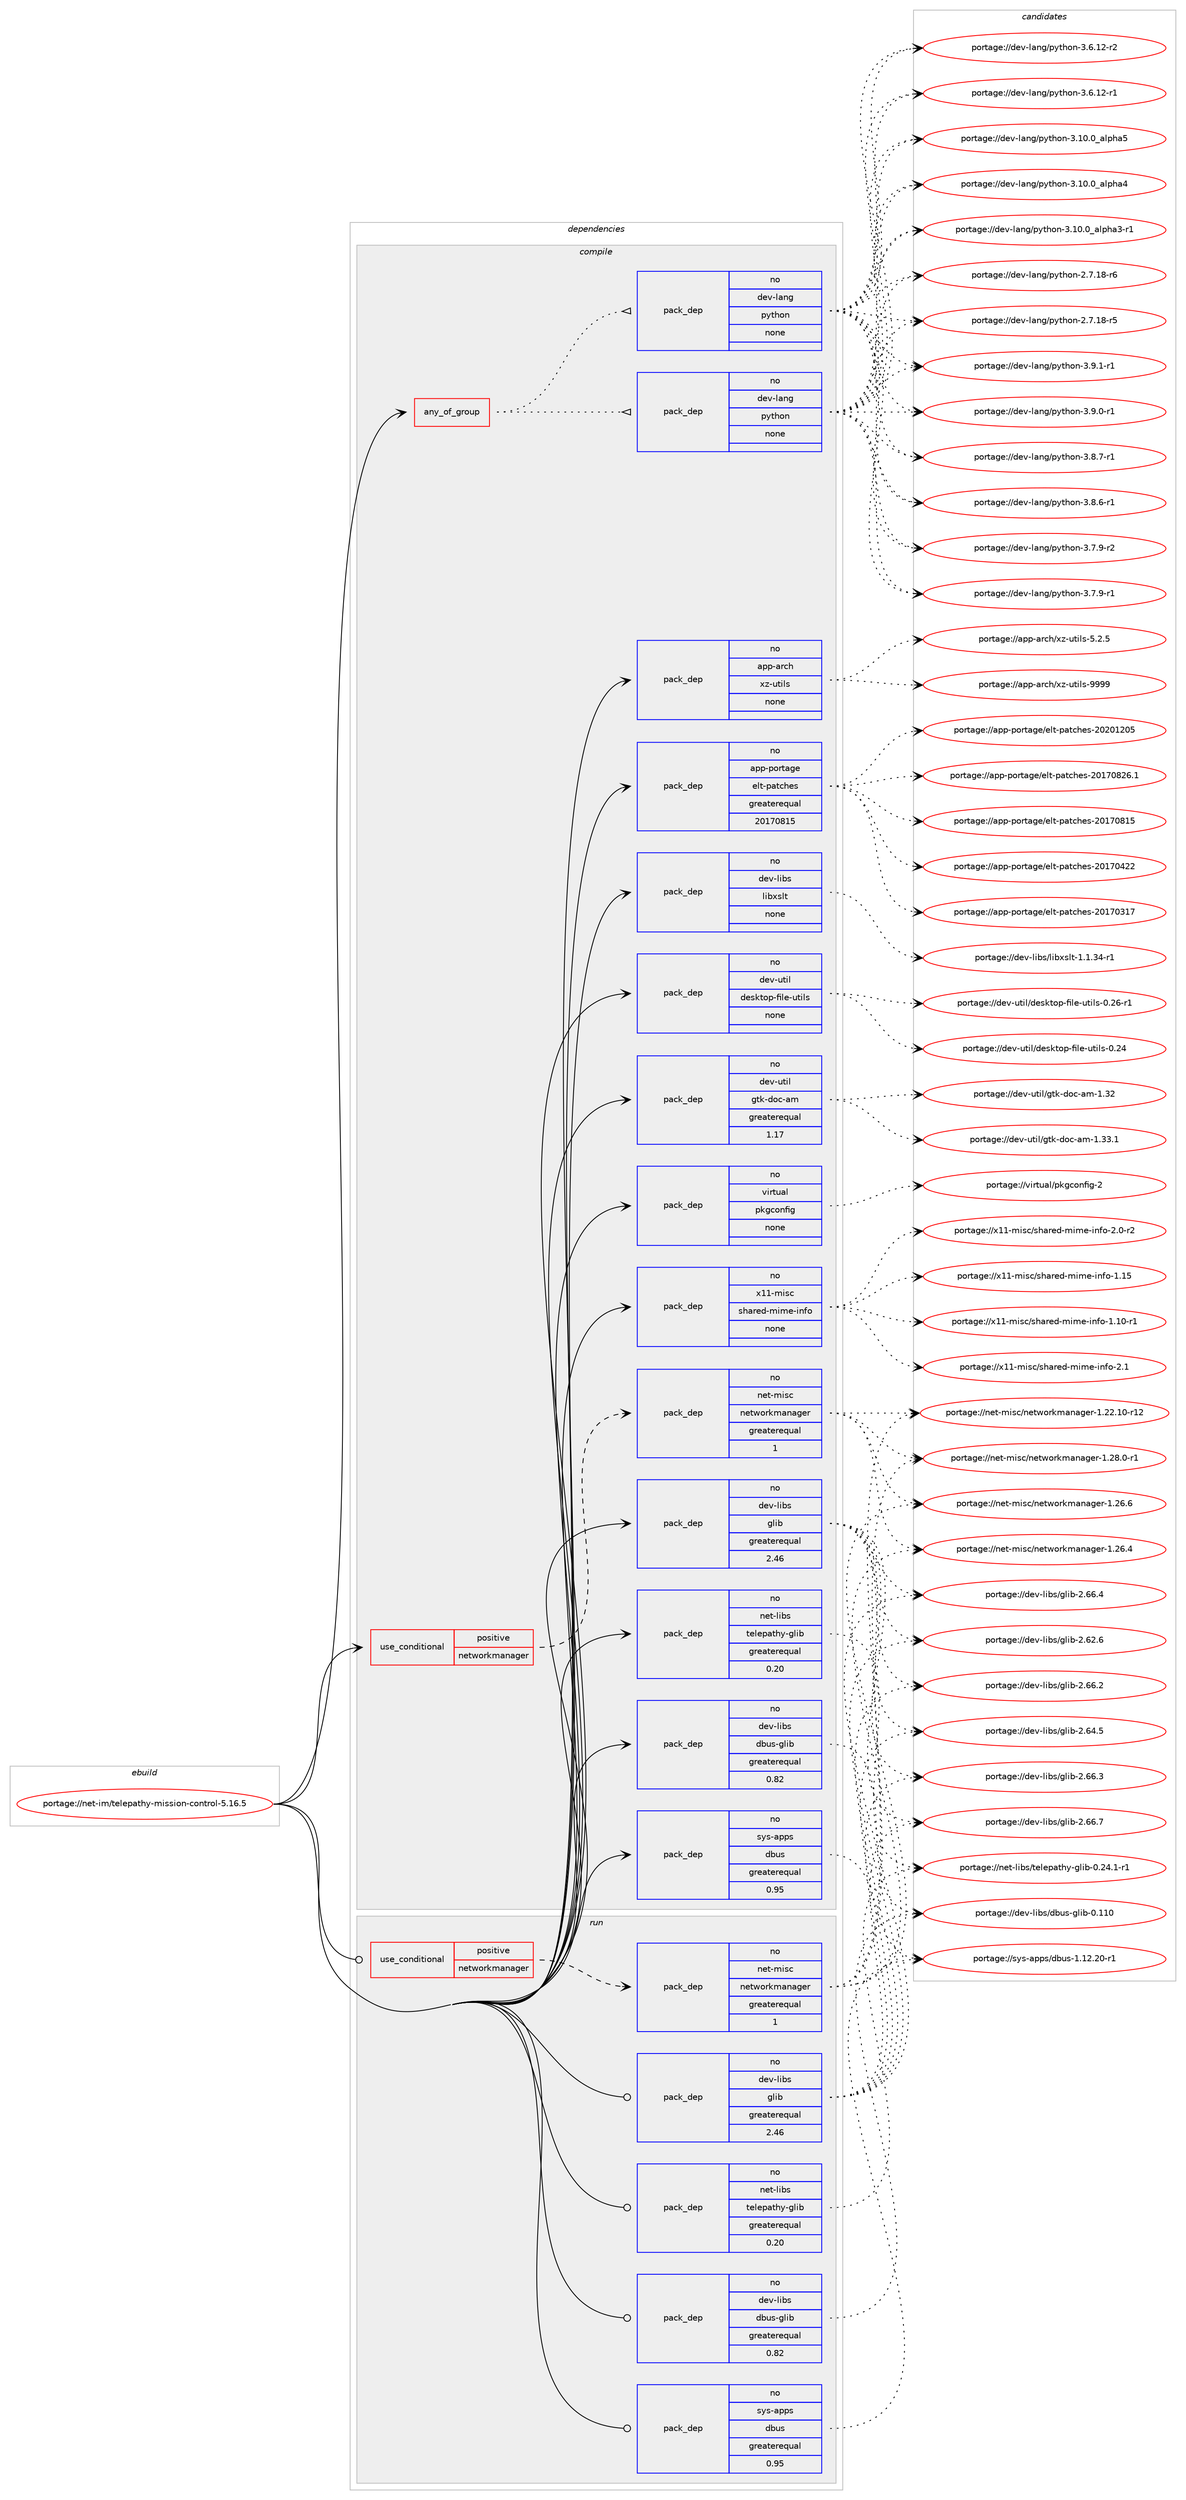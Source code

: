 digraph prolog {

# *************
# Graph options
# *************

newrank=true;
concentrate=true;
compound=true;
graph [rankdir=LR,fontname=Helvetica,fontsize=10,ranksep=1.5];#, ranksep=2.5, nodesep=0.2];
edge  [arrowhead=vee];
node  [fontname=Helvetica,fontsize=10];

# **********
# The ebuild
# **********

subgraph cluster_leftcol {
color=gray;
rank=same;
label=<<i>ebuild</i>>;
id [label="portage://net-im/telepathy-mission-control-5.16.5", color=red, width=4, href="../net-im/telepathy-mission-control-5.16.5.svg"];
}

# ****************
# The dependencies
# ****************

subgraph cluster_midcol {
color=gray;
label=<<i>dependencies</i>>;
subgraph cluster_compile {
fillcolor="#eeeeee";
style=filled;
label=<<i>compile</i>>;
subgraph any134 {
dependency16290 [label=<<TABLE BORDER="0" CELLBORDER="1" CELLSPACING="0" CELLPADDING="4"><TR><TD CELLPADDING="10">any_of_group</TD></TR></TABLE>>, shape=none, color=red];subgraph pack11282 {
dependency16291 [label=<<TABLE BORDER="0" CELLBORDER="1" CELLSPACING="0" CELLPADDING="4" WIDTH="220"><TR><TD ROWSPAN="6" CELLPADDING="30">pack_dep</TD></TR><TR><TD WIDTH="110">no</TD></TR><TR><TD>dev-lang</TD></TR><TR><TD>python</TD></TR><TR><TD>none</TD></TR><TR><TD></TD></TR></TABLE>>, shape=none, color=blue];
}
dependency16290:e -> dependency16291:w [weight=20,style="dotted",arrowhead="oinv"];
subgraph pack11283 {
dependency16292 [label=<<TABLE BORDER="0" CELLBORDER="1" CELLSPACING="0" CELLPADDING="4" WIDTH="220"><TR><TD ROWSPAN="6" CELLPADDING="30">pack_dep</TD></TR><TR><TD WIDTH="110">no</TD></TR><TR><TD>dev-lang</TD></TR><TR><TD>python</TD></TR><TR><TD>none</TD></TR><TR><TD></TD></TR></TABLE>>, shape=none, color=blue];
}
dependency16290:e -> dependency16292:w [weight=20,style="dotted",arrowhead="oinv"];
}
id:e -> dependency16290:w [weight=20,style="solid",arrowhead="vee"];
subgraph cond4849 {
dependency16293 [label=<<TABLE BORDER="0" CELLBORDER="1" CELLSPACING="0" CELLPADDING="4"><TR><TD ROWSPAN="3" CELLPADDING="10">use_conditional</TD></TR><TR><TD>positive</TD></TR><TR><TD>networkmanager</TD></TR></TABLE>>, shape=none, color=red];
subgraph pack11284 {
dependency16294 [label=<<TABLE BORDER="0" CELLBORDER="1" CELLSPACING="0" CELLPADDING="4" WIDTH="220"><TR><TD ROWSPAN="6" CELLPADDING="30">pack_dep</TD></TR><TR><TD WIDTH="110">no</TD></TR><TR><TD>net-misc</TD></TR><TR><TD>networkmanager</TD></TR><TR><TD>greaterequal</TD></TR><TR><TD>1</TD></TR></TABLE>>, shape=none, color=blue];
}
dependency16293:e -> dependency16294:w [weight=20,style="dashed",arrowhead="vee"];
}
id:e -> dependency16293:w [weight=20,style="solid",arrowhead="vee"];
subgraph pack11285 {
dependency16295 [label=<<TABLE BORDER="0" CELLBORDER="1" CELLSPACING="0" CELLPADDING="4" WIDTH="220"><TR><TD ROWSPAN="6" CELLPADDING="30">pack_dep</TD></TR><TR><TD WIDTH="110">no</TD></TR><TR><TD>app-arch</TD></TR><TR><TD>xz-utils</TD></TR><TR><TD>none</TD></TR><TR><TD></TD></TR></TABLE>>, shape=none, color=blue];
}
id:e -> dependency16295:w [weight=20,style="solid",arrowhead="vee"];
subgraph pack11286 {
dependency16296 [label=<<TABLE BORDER="0" CELLBORDER="1" CELLSPACING="0" CELLPADDING="4" WIDTH="220"><TR><TD ROWSPAN="6" CELLPADDING="30">pack_dep</TD></TR><TR><TD WIDTH="110">no</TD></TR><TR><TD>app-portage</TD></TR><TR><TD>elt-patches</TD></TR><TR><TD>greaterequal</TD></TR><TR><TD>20170815</TD></TR></TABLE>>, shape=none, color=blue];
}
id:e -> dependency16296:w [weight=20,style="solid",arrowhead="vee"];
subgraph pack11287 {
dependency16297 [label=<<TABLE BORDER="0" CELLBORDER="1" CELLSPACING="0" CELLPADDING="4" WIDTH="220"><TR><TD ROWSPAN="6" CELLPADDING="30">pack_dep</TD></TR><TR><TD WIDTH="110">no</TD></TR><TR><TD>dev-libs</TD></TR><TR><TD>dbus-glib</TD></TR><TR><TD>greaterequal</TD></TR><TR><TD>0.82</TD></TR></TABLE>>, shape=none, color=blue];
}
id:e -> dependency16297:w [weight=20,style="solid",arrowhead="vee"];
subgraph pack11288 {
dependency16298 [label=<<TABLE BORDER="0" CELLBORDER="1" CELLSPACING="0" CELLPADDING="4" WIDTH="220"><TR><TD ROWSPAN="6" CELLPADDING="30">pack_dep</TD></TR><TR><TD WIDTH="110">no</TD></TR><TR><TD>dev-libs</TD></TR><TR><TD>glib</TD></TR><TR><TD>greaterequal</TD></TR><TR><TD>2.46</TD></TR></TABLE>>, shape=none, color=blue];
}
id:e -> dependency16298:w [weight=20,style="solid",arrowhead="vee"];
subgraph pack11289 {
dependency16299 [label=<<TABLE BORDER="0" CELLBORDER="1" CELLSPACING="0" CELLPADDING="4" WIDTH="220"><TR><TD ROWSPAN="6" CELLPADDING="30">pack_dep</TD></TR><TR><TD WIDTH="110">no</TD></TR><TR><TD>dev-libs</TD></TR><TR><TD>libxslt</TD></TR><TR><TD>none</TD></TR><TR><TD></TD></TR></TABLE>>, shape=none, color=blue];
}
id:e -> dependency16299:w [weight=20,style="solid",arrowhead="vee"];
subgraph pack11290 {
dependency16300 [label=<<TABLE BORDER="0" CELLBORDER="1" CELLSPACING="0" CELLPADDING="4" WIDTH="220"><TR><TD ROWSPAN="6" CELLPADDING="30">pack_dep</TD></TR><TR><TD WIDTH="110">no</TD></TR><TR><TD>dev-util</TD></TR><TR><TD>desktop-file-utils</TD></TR><TR><TD>none</TD></TR><TR><TD></TD></TR></TABLE>>, shape=none, color=blue];
}
id:e -> dependency16300:w [weight=20,style="solid",arrowhead="vee"];
subgraph pack11291 {
dependency16301 [label=<<TABLE BORDER="0" CELLBORDER="1" CELLSPACING="0" CELLPADDING="4" WIDTH="220"><TR><TD ROWSPAN="6" CELLPADDING="30">pack_dep</TD></TR><TR><TD WIDTH="110">no</TD></TR><TR><TD>dev-util</TD></TR><TR><TD>gtk-doc-am</TD></TR><TR><TD>greaterequal</TD></TR><TR><TD>1.17</TD></TR></TABLE>>, shape=none, color=blue];
}
id:e -> dependency16301:w [weight=20,style="solid",arrowhead="vee"];
subgraph pack11292 {
dependency16302 [label=<<TABLE BORDER="0" CELLBORDER="1" CELLSPACING="0" CELLPADDING="4" WIDTH="220"><TR><TD ROWSPAN="6" CELLPADDING="30">pack_dep</TD></TR><TR><TD WIDTH="110">no</TD></TR><TR><TD>net-libs</TD></TR><TR><TD>telepathy-glib</TD></TR><TR><TD>greaterequal</TD></TR><TR><TD>0.20</TD></TR></TABLE>>, shape=none, color=blue];
}
id:e -> dependency16302:w [weight=20,style="solid",arrowhead="vee"];
subgraph pack11293 {
dependency16303 [label=<<TABLE BORDER="0" CELLBORDER="1" CELLSPACING="0" CELLPADDING="4" WIDTH="220"><TR><TD ROWSPAN="6" CELLPADDING="30">pack_dep</TD></TR><TR><TD WIDTH="110">no</TD></TR><TR><TD>sys-apps</TD></TR><TR><TD>dbus</TD></TR><TR><TD>greaterequal</TD></TR><TR><TD>0.95</TD></TR></TABLE>>, shape=none, color=blue];
}
id:e -> dependency16303:w [weight=20,style="solid",arrowhead="vee"];
subgraph pack11294 {
dependency16304 [label=<<TABLE BORDER="0" CELLBORDER="1" CELLSPACING="0" CELLPADDING="4" WIDTH="220"><TR><TD ROWSPAN="6" CELLPADDING="30">pack_dep</TD></TR><TR><TD WIDTH="110">no</TD></TR><TR><TD>virtual</TD></TR><TR><TD>pkgconfig</TD></TR><TR><TD>none</TD></TR><TR><TD></TD></TR></TABLE>>, shape=none, color=blue];
}
id:e -> dependency16304:w [weight=20,style="solid",arrowhead="vee"];
subgraph pack11295 {
dependency16305 [label=<<TABLE BORDER="0" CELLBORDER="1" CELLSPACING="0" CELLPADDING="4" WIDTH="220"><TR><TD ROWSPAN="6" CELLPADDING="30">pack_dep</TD></TR><TR><TD WIDTH="110">no</TD></TR><TR><TD>x11-misc</TD></TR><TR><TD>shared-mime-info</TD></TR><TR><TD>none</TD></TR><TR><TD></TD></TR></TABLE>>, shape=none, color=blue];
}
id:e -> dependency16305:w [weight=20,style="solid",arrowhead="vee"];
}
subgraph cluster_compileandrun {
fillcolor="#eeeeee";
style=filled;
label=<<i>compile and run</i>>;
}
subgraph cluster_run {
fillcolor="#eeeeee";
style=filled;
label=<<i>run</i>>;
subgraph cond4850 {
dependency16306 [label=<<TABLE BORDER="0" CELLBORDER="1" CELLSPACING="0" CELLPADDING="4"><TR><TD ROWSPAN="3" CELLPADDING="10">use_conditional</TD></TR><TR><TD>positive</TD></TR><TR><TD>networkmanager</TD></TR></TABLE>>, shape=none, color=red];
subgraph pack11296 {
dependency16307 [label=<<TABLE BORDER="0" CELLBORDER="1" CELLSPACING="0" CELLPADDING="4" WIDTH="220"><TR><TD ROWSPAN="6" CELLPADDING="30">pack_dep</TD></TR><TR><TD WIDTH="110">no</TD></TR><TR><TD>net-misc</TD></TR><TR><TD>networkmanager</TD></TR><TR><TD>greaterequal</TD></TR><TR><TD>1</TD></TR></TABLE>>, shape=none, color=blue];
}
dependency16306:e -> dependency16307:w [weight=20,style="dashed",arrowhead="vee"];
}
id:e -> dependency16306:w [weight=20,style="solid",arrowhead="odot"];
subgraph pack11297 {
dependency16308 [label=<<TABLE BORDER="0" CELLBORDER="1" CELLSPACING="0" CELLPADDING="4" WIDTH="220"><TR><TD ROWSPAN="6" CELLPADDING="30">pack_dep</TD></TR><TR><TD WIDTH="110">no</TD></TR><TR><TD>dev-libs</TD></TR><TR><TD>dbus-glib</TD></TR><TR><TD>greaterequal</TD></TR><TR><TD>0.82</TD></TR></TABLE>>, shape=none, color=blue];
}
id:e -> dependency16308:w [weight=20,style="solid",arrowhead="odot"];
subgraph pack11298 {
dependency16309 [label=<<TABLE BORDER="0" CELLBORDER="1" CELLSPACING="0" CELLPADDING="4" WIDTH="220"><TR><TD ROWSPAN="6" CELLPADDING="30">pack_dep</TD></TR><TR><TD WIDTH="110">no</TD></TR><TR><TD>dev-libs</TD></TR><TR><TD>glib</TD></TR><TR><TD>greaterequal</TD></TR><TR><TD>2.46</TD></TR></TABLE>>, shape=none, color=blue];
}
id:e -> dependency16309:w [weight=20,style="solid",arrowhead="odot"];
subgraph pack11299 {
dependency16310 [label=<<TABLE BORDER="0" CELLBORDER="1" CELLSPACING="0" CELLPADDING="4" WIDTH="220"><TR><TD ROWSPAN="6" CELLPADDING="30">pack_dep</TD></TR><TR><TD WIDTH="110">no</TD></TR><TR><TD>net-libs</TD></TR><TR><TD>telepathy-glib</TD></TR><TR><TD>greaterequal</TD></TR><TR><TD>0.20</TD></TR></TABLE>>, shape=none, color=blue];
}
id:e -> dependency16310:w [weight=20,style="solid",arrowhead="odot"];
subgraph pack11300 {
dependency16311 [label=<<TABLE BORDER="0" CELLBORDER="1" CELLSPACING="0" CELLPADDING="4" WIDTH="220"><TR><TD ROWSPAN="6" CELLPADDING="30">pack_dep</TD></TR><TR><TD WIDTH="110">no</TD></TR><TR><TD>sys-apps</TD></TR><TR><TD>dbus</TD></TR><TR><TD>greaterequal</TD></TR><TR><TD>0.95</TD></TR></TABLE>>, shape=none, color=blue];
}
id:e -> dependency16311:w [weight=20,style="solid",arrowhead="odot"];
}
}

# **************
# The candidates
# **************

subgraph cluster_choices {
rank=same;
color=gray;
label=<<i>candidates</i>>;

subgraph choice11282 {
color=black;
nodesep=1;
choice1001011184510897110103471121211161041111104551465746494511449 [label="portage://dev-lang/python-3.9.1-r1", color=red, width=4,href="../dev-lang/python-3.9.1-r1.svg"];
choice1001011184510897110103471121211161041111104551465746484511449 [label="portage://dev-lang/python-3.9.0-r1", color=red, width=4,href="../dev-lang/python-3.9.0-r1.svg"];
choice1001011184510897110103471121211161041111104551465646554511449 [label="portage://dev-lang/python-3.8.7-r1", color=red, width=4,href="../dev-lang/python-3.8.7-r1.svg"];
choice1001011184510897110103471121211161041111104551465646544511449 [label="portage://dev-lang/python-3.8.6-r1", color=red, width=4,href="../dev-lang/python-3.8.6-r1.svg"];
choice1001011184510897110103471121211161041111104551465546574511450 [label="portage://dev-lang/python-3.7.9-r2", color=red, width=4,href="../dev-lang/python-3.7.9-r2.svg"];
choice1001011184510897110103471121211161041111104551465546574511449 [label="portage://dev-lang/python-3.7.9-r1", color=red, width=4,href="../dev-lang/python-3.7.9-r1.svg"];
choice100101118451089711010347112121116104111110455146544649504511450 [label="portage://dev-lang/python-3.6.12-r2", color=red, width=4,href="../dev-lang/python-3.6.12-r2.svg"];
choice100101118451089711010347112121116104111110455146544649504511449 [label="portage://dev-lang/python-3.6.12-r1", color=red, width=4,href="../dev-lang/python-3.6.12-r1.svg"];
choice1001011184510897110103471121211161041111104551464948464895971081121049753 [label="portage://dev-lang/python-3.10.0_alpha5", color=red, width=4,href="../dev-lang/python-3.10.0_alpha5.svg"];
choice1001011184510897110103471121211161041111104551464948464895971081121049752 [label="portage://dev-lang/python-3.10.0_alpha4", color=red, width=4,href="../dev-lang/python-3.10.0_alpha4.svg"];
choice10010111845108971101034711212111610411111045514649484648959710811210497514511449 [label="portage://dev-lang/python-3.10.0_alpha3-r1", color=red, width=4,href="../dev-lang/python-3.10.0_alpha3-r1.svg"];
choice100101118451089711010347112121116104111110455046554649564511454 [label="portage://dev-lang/python-2.7.18-r6", color=red, width=4,href="../dev-lang/python-2.7.18-r6.svg"];
choice100101118451089711010347112121116104111110455046554649564511453 [label="portage://dev-lang/python-2.7.18-r5", color=red, width=4,href="../dev-lang/python-2.7.18-r5.svg"];
dependency16291:e -> choice1001011184510897110103471121211161041111104551465746494511449:w [style=dotted,weight="100"];
dependency16291:e -> choice1001011184510897110103471121211161041111104551465746484511449:w [style=dotted,weight="100"];
dependency16291:e -> choice1001011184510897110103471121211161041111104551465646554511449:w [style=dotted,weight="100"];
dependency16291:e -> choice1001011184510897110103471121211161041111104551465646544511449:w [style=dotted,weight="100"];
dependency16291:e -> choice1001011184510897110103471121211161041111104551465546574511450:w [style=dotted,weight="100"];
dependency16291:e -> choice1001011184510897110103471121211161041111104551465546574511449:w [style=dotted,weight="100"];
dependency16291:e -> choice100101118451089711010347112121116104111110455146544649504511450:w [style=dotted,weight="100"];
dependency16291:e -> choice100101118451089711010347112121116104111110455146544649504511449:w [style=dotted,weight="100"];
dependency16291:e -> choice1001011184510897110103471121211161041111104551464948464895971081121049753:w [style=dotted,weight="100"];
dependency16291:e -> choice1001011184510897110103471121211161041111104551464948464895971081121049752:w [style=dotted,weight="100"];
dependency16291:e -> choice10010111845108971101034711212111610411111045514649484648959710811210497514511449:w [style=dotted,weight="100"];
dependency16291:e -> choice100101118451089711010347112121116104111110455046554649564511454:w [style=dotted,weight="100"];
dependency16291:e -> choice100101118451089711010347112121116104111110455046554649564511453:w [style=dotted,weight="100"];
}
subgraph choice11283 {
color=black;
nodesep=1;
choice1001011184510897110103471121211161041111104551465746494511449 [label="portage://dev-lang/python-3.9.1-r1", color=red, width=4,href="../dev-lang/python-3.9.1-r1.svg"];
choice1001011184510897110103471121211161041111104551465746484511449 [label="portage://dev-lang/python-3.9.0-r1", color=red, width=4,href="../dev-lang/python-3.9.0-r1.svg"];
choice1001011184510897110103471121211161041111104551465646554511449 [label="portage://dev-lang/python-3.8.7-r1", color=red, width=4,href="../dev-lang/python-3.8.7-r1.svg"];
choice1001011184510897110103471121211161041111104551465646544511449 [label="portage://dev-lang/python-3.8.6-r1", color=red, width=4,href="../dev-lang/python-3.8.6-r1.svg"];
choice1001011184510897110103471121211161041111104551465546574511450 [label="portage://dev-lang/python-3.7.9-r2", color=red, width=4,href="../dev-lang/python-3.7.9-r2.svg"];
choice1001011184510897110103471121211161041111104551465546574511449 [label="portage://dev-lang/python-3.7.9-r1", color=red, width=4,href="../dev-lang/python-3.7.9-r1.svg"];
choice100101118451089711010347112121116104111110455146544649504511450 [label="portage://dev-lang/python-3.6.12-r2", color=red, width=4,href="../dev-lang/python-3.6.12-r2.svg"];
choice100101118451089711010347112121116104111110455146544649504511449 [label="portage://dev-lang/python-3.6.12-r1", color=red, width=4,href="../dev-lang/python-3.6.12-r1.svg"];
choice1001011184510897110103471121211161041111104551464948464895971081121049753 [label="portage://dev-lang/python-3.10.0_alpha5", color=red, width=4,href="../dev-lang/python-3.10.0_alpha5.svg"];
choice1001011184510897110103471121211161041111104551464948464895971081121049752 [label="portage://dev-lang/python-3.10.0_alpha4", color=red, width=4,href="../dev-lang/python-3.10.0_alpha4.svg"];
choice10010111845108971101034711212111610411111045514649484648959710811210497514511449 [label="portage://dev-lang/python-3.10.0_alpha3-r1", color=red, width=4,href="../dev-lang/python-3.10.0_alpha3-r1.svg"];
choice100101118451089711010347112121116104111110455046554649564511454 [label="portage://dev-lang/python-2.7.18-r6", color=red, width=4,href="../dev-lang/python-2.7.18-r6.svg"];
choice100101118451089711010347112121116104111110455046554649564511453 [label="portage://dev-lang/python-2.7.18-r5", color=red, width=4,href="../dev-lang/python-2.7.18-r5.svg"];
dependency16292:e -> choice1001011184510897110103471121211161041111104551465746494511449:w [style=dotted,weight="100"];
dependency16292:e -> choice1001011184510897110103471121211161041111104551465746484511449:w [style=dotted,weight="100"];
dependency16292:e -> choice1001011184510897110103471121211161041111104551465646554511449:w [style=dotted,weight="100"];
dependency16292:e -> choice1001011184510897110103471121211161041111104551465646544511449:w [style=dotted,weight="100"];
dependency16292:e -> choice1001011184510897110103471121211161041111104551465546574511450:w [style=dotted,weight="100"];
dependency16292:e -> choice1001011184510897110103471121211161041111104551465546574511449:w [style=dotted,weight="100"];
dependency16292:e -> choice100101118451089711010347112121116104111110455146544649504511450:w [style=dotted,weight="100"];
dependency16292:e -> choice100101118451089711010347112121116104111110455146544649504511449:w [style=dotted,weight="100"];
dependency16292:e -> choice1001011184510897110103471121211161041111104551464948464895971081121049753:w [style=dotted,weight="100"];
dependency16292:e -> choice1001011184510897110103471121211161041111104551464948464895971081121049752:w [style=dotted,weight="100"];
dependency16292:e -> choice10010111845108971101034711212111610411111045514649484648959710811210497514511449:w [style=dotted,weight="100"];
dependency16292:e -> choice100101118451089711010347112121116104111110455046554649564511454:w [style=dotted,weight="100"];
dependency16292:e -> choice100101118451089711010347112121116104111110455046554649564511453:w [style=dotted,weight="100"];
}
subgraph choice11284 {
color=black;
nodesep=1;
choice1101011164510910511599471101011161191111141071099711097103101114454946505646484511449 [label="portage://net-misc/networkmanager-1.28.0-r1", color=red, width=4,href="../net-misc/networkmanager-1.28.0-r1.svg"];
choice110101116451091051159947110101116119111114107109971109710310111445494650544654 [label="portage://net-misc/networkmanager-1.26.6", color=red, width=4,href="../net-misc/networkmanager-1.26.6.svg"];
choice110101116451091051159947110101116119111114107109971109710310111445494650544652 [label="portage://net-misc/networkmanager-1.26.4", color=red, width=4,href="../net-misc/networkmanager-1.26.4.svg"];
choice11010111645109105115994711010111611911111410710997110971031011144549465050464948451144950 [label="portage://net-misc/networkmanager-1.22.10-r12", color=red, width=4,href="../net-misc/networkmanager-1.22.10-r12.svg"];
dependency16294:e -> choice1101011164510910511599471101011161191111141071099711097103101114454946505646484511449:w [style=dotted,weight="100"];
dependency16294:e -> choice110101116451091051159947110101116119111114107109971109710310111445494650544654:w [style=dotted,weight="100"];
dependency16294:e -> choice110101116451091051159947110101116119111114107109971109710310111445494650544652:w [style=dotted,weight="100"];
dependency16294:e -> choice11010111645109105115994711010111611911111410710997110971031011144549465050464948451144950:w [style=dotted,weight="100"];
}
subgraph choice11285 {
color=black;
nodesep=1;
choice9711211245971149910447120122451171161051081154557575757 [label="portage://app-arch/xz-utils-9999", color=red, width=4,href="../app-arch/xz-utils-9999.svg"];
choice971121124597114991044712012245117116105108115455346504653 [label="portage://app-arch/xz-utils-5.2.5", color=red, width=4,href="../app-arch/xz-utils-5.2.5.svg"];
dependency16295:e -> choice9711211245971149910447120122451171161051081154557575757:w [style=dotted,weight="100"];
dependency16295:e -> choice971121124597114991044712012245117116105108115455346504653:w [style=dotted,weight="100"];
}
subgraph choice11286 {
color=black;
nodesep=1;
choice97112112451121111141169710310147101108116451129711699104101115455048504849504853 [label="portage://app-portage/elt-patches-20201205", color=red, width=4,href="../app-portage/elt-patches-20201205.svg"];
choice971121124511211111411697103101471011081164511297116991041011154550484955485650544649 [label="portage://app-portage/elt-patches-20170826.1", color=red, width=4,href="../app-portage/elt-patches-20170826.1.svg"];
choice97112112451121111141169710310147101108116451129711699104101115455048495548564953 [label="portage://app-portage/elt-patches-20170815", color=red, width=4,href="../app-portage/elt-patches-20170815.svg"];
choice97112112451121111141169710310147101108116451129711699104101115455048495548525050 [label="portage://app-portage/elt-patches-20170422", color=red, width=4,href="../app-portage/elt-patches-20170422.svg"];
choice97112112451121111141169710310147101108116451129711699104101115455048495548514955 [label="portage://app-portage/elt-patches-20170317", color=red, width=4,href="../app-portage/elt-patches-20170317.svg"];
dependency16296:e -> choice97112112451121111141169710310147101108116451129711699104101115455048504849504853:w [style=dotted,weight="100"];
dependency16296:e -> choice971121124511211111411697103101471011081164511297116991041011154550484955485650544649:w [style=dotted,weight="100"];
dependency16296:e -> choice97112112451121111141169710310147101108116451129711699104101115455048495548564953:w [style=dotted,weight="100"];
dependency16296:e -> choice97112112451121111141169710310147101108116451129711699104101115455048495548525050:w [style=dotted,weight="100"];
dependency16296:e -> choice97112112451121111141169710310147101108116451129711699104101115455048495548514955:w [style=dotted,weight="100"];
}
subgraph choice11287 {
color=black;
nodesep=1;
choice100101118451081059811547100981171154510310810598454846494948 [label="portage://dev-libs/dbus-glib-0.110", color=red, width=4,href="../dev-libs/dbus-glib-0.110.svg"];
dependency16297:e -> choice100101118451081059811547100981171154510310810598454846494948:w [style=dotted,weight="100"];
}
subgraph choice11288 {
color=black;
nodesep=1;
choice1001011184510810598115471031081059845504654544655 [label="portage://dev-libs/glib-2.66.7", color=red, width=4,href="../dev-libs/glib-2.66.7.svg"];
choice1001011184510810598115471031081059845504654544652 [label="portage://dev-libs/glib-2.66.4", color=red, width=4,href="../dev-libs/glib-2.66.4.svg"];
choice1001011184510810598115471031081059845504654544651 [label="portage://dev-libs/glib-2.66.3", color=red, width=4,href="../dev-libs/glib-2.66.3.svg"];
choice1001011184510810598115471031081059845504654544650 [label="portage://dev-libs/glib-2.66.2", color=red, width=4,href="../dev-libs/glib-2.66.2.svg"];
choice1001011184510810598115471031081059845504654524653 [label="portage://dev-libs/glib-2.64.5", color=red, width=4,href="../dev-libs/glib-2.64.5.svg"];
choice1001011184510810598115471031081059845504654504654 [label="portage://dev-libs/glib-2.62.6", color=red, width=4,href="../dev-libs/glib-2.62.6.svg"];
dependency16298:e -> choice1001011184510810598115471031081059845504654544655:w [style=dotted,weight="100"];
dependency16298:e -> choice1001011184510810598115471031081059845504654544652:w [style=dotted,weight="100"];
dependency16298:e -> choice1001011184510810598115471031081059845504654544651:w [style=dotted,weight="100"];
dependency16298:e -> choice1001011184510810598115471031081059845504654544650:w [style=dotted,weight="100"];
dependency16298:e -> choice1001011184510810598115471031081059845504654524653:w [style=dotted,weight="100"];
dependency16298:e -> choice1001011184510810598115471031081059845504654504654:w [style=dotted,weight="100"];
}
subgraph choice11289 {
color=black;
nodesep=1;
choice10010111845108105981154710810598120115108116454946494651524511449 [label="portage://dev-libs/libxslt-1.1.34-r1", color=red, width=4,href="../dev-libs/libxslt-1.1.34-r1.svg"];
dependency16299:e -> choice10010111845108105981154710810598120115108116454946494651524511449:w [style=dotted,weight="100"];
}
subgraph choice11290 {
color=black;
nodesep=1;
choice1001011184511711610510847100101115107116111112451021051081014511711610510811545484650544511449 [label="portage://dev-util/desktop-file-utils-0.26-r1", color=red, width=4,href="../dev-util/desktop-file-utils-0.26-r1.svg"];
choice100101118451171161051084710010111510711611111245102105108101451171161051081154548465052 [label="portage://dev-util/desktop-file-utils-0.24", color=red, width=4,href="../dev-util/desktop-file-utils-0.24.svg"];
dependency16300:e -> choice1001011184511711610510847100101115107116111112451021051081014511711610510811545484650544511449:w [style=dotted,weight="100"];
dependency16300:e -> choice100101118451171161051084710010111510711611111245102105108101451171161051081154548465052:w [style=dotted,weight="100"];
}
subgraph choice11291 {
color=black;
nodesep=1;
choice10010111845117116105108471031161074510011199459710945494651514649 [label="portage://dev-util/gtk-doc-am-1.33.1", color=red, width=4,href="../dev-util/gtk-doc-am-1.33.1.svg"];
choice1001011184511711610510847103116107451001119945971094549465150 [label="portage://dev-util/gtk-doc-am-1.32", color=red, width=4,href="../dev-util/gtk-doc-am-1.32.svg"];
dependency16301:e -> choice10010111845117116105108471031161074510011199459710945494651514649:w [style=dotted,weight="100"];
dependency16301:e -> choice1001011184511711610510847103116107451001119945971094549465150:w [style=dotted,weight="100"];
}
subgraph choice11292 {
color=black;
nodesep=1;
choice110101116451081059811547116101108101112971161041214510310810598454846505246494511449 [label="portage://net-libs/telepathy-glib-0.24.1-r1", color=red, width=4,href="../net-libs/telepathy-glib-0.24.1-r1.svg"];
dependency16302:e -> choice110101116451081059811547116101108101112971161041214510310810598454846505246494511449:w [style=dotted,weight="100"];
}
subgraph choice11293 {
color=black;
nodesep=1;
choice1151211154597112112115471009811711545494649504650484511449 [label="portage://sys-apps/dbus-1.12.20-r1", color=red, width=4,href="../sys-apps/dbus-1.12.20-r1.svg"];
dependency16303:e -> choice1151211154597112112115471009811711545494649504650484511449:w [style=dotted,weight="100"];
}
subgraph choice11294 {
color=black;
nodesep=1;
choice1181051141161179710847112107103991111101021051034550 [label="portage://virtual/pkgconfig-2", color=red, width=4,href="../virtual/pkgconfig-2.svg"];
dependency16304:e -> choice1181051141161179710847112107103991111101021051034550:w [style=dotted,weight="100"];
}
subgraph choice11295 {
color=black;
nodesep=1;
choice120494945109105115994711510497114101100451091051091014510511010211145504649 [label="portage://x11-misc/shared-mime-info-2.1", color=red, width=4,href="../x11-misc/shared-mime-info-2.1.svg"];
choice1204949451091051159947115104971141011004510910510910145105110102111455046484511450 [label="portage://x11-misc/shared-mime-info-2.0-r2", color=red, width=4,href="../x11-misc/shared-mime-info-2.0-r2.svg"];
choice12049494510910511599471151049711410110045109105109101451051101021114549464953 [label="portage://x11-misc/shared-mime-info-1.15", color=red, width=4,href="../x11-misc/shared-mime-info-1.15.svg"];
choice120494945109105115994711510497114101100451091051091014510511010211145494649484511449 [label="portage://x11-misc/shared-mime-info-1.10-r1", color=red, width=4,href="../x11-misc/shared-mime-info-1.10-r1.svg"];
dependency16305:e -> choice120494945109105115994711510497114101100451091051091014510511010211145504649:w [style=dotted,weight="100"];
dependency16305:e -> choice1204949451091051159947115104971141011004510910510910145105110102111455046484511450:w [style=dotted,weight="100"];
dependency16305:e -> choice12049494510910511599471151049711410110045109105109101451051101021114549464953:w [style=dotted,weight="100"];
dependency16305:e -> choice120494945109105115994711510497114101100451091051091014510511010211145494649484511449:w [style=dotted,weight="100"];
}
subgraph choice11296 {
color=black;
nodesep=1;
choice1101011164510910511599471101011161191111141071099711097103101114454946505646484511449 [label="portage://net-misc/networkmanager-1.28.0-r1", color=red, width=4,href="../net-misc/networkmanager-1.28.0-r1.svg"];
choice110101116451091051159947110101116119111114107109971109710310111445494650544654 [label="portage://net-misc/networkmanager-1.26.6", color=red, width=4,href="../net-misc/networkmanager-1.26.6.svg"];
choice110101116451091051159947110101116119111114107109971109710310111445494650544652 [label="portage://net-misc/networkmanager-1.26.4", color=red, width=4,href="../net-misc/networkmanager-1.26.4.svg"];
choice11010111645109105115994711010111611911111410710997110971031011144549465050464948451144950 [label="portage://net-misc/networkmanager-1.22.10-r12", color=red, width=4,href="../net-misc/networkmanager-1.22.10-r12.svg"];
dependency16307:e -> choice1101011164510910511599471101011161191111141071099711097103101114454946505646484511449:w [style=dotted,weight="100"];
dependency16307:e -> choice110101116451091051159947110101116119111114107109971109710310111445494650544654:w [style=dotted,weight="100"];
dependency16307:e -> choice110101116451091051159947110101116119111114107109971109710310111445494650544652:w [style=dotted,weight="100"];
dependency16307:e -> choice11010111645109105115994711010111611911111410710997110971031011144549465050464948451144950:w [style=dotted,weight="100"];
}
subgraph choice11297 {
color=black;
nodesep=1;
choice100101118451081059811547100981171154510310810598454846494948 [label="portage://dev-libs/dbus-glib-0.110", color=red, width=4,href="../dev-libs/dbus-glib-0.110.svg"];
dependency16308:e -> choice100101118451081059811547100981171154510310810598454846494948:w [style=dotted,weight="100"];
}
subgraph choice11298 {
color=black;
nodesep=1;
choice1001011184510810598115471031081059845504654544655 [label="portage://dev-libs/glib-2.66.7", color=red, width=4,href="../dev-libs/glib-2.66.7.svg"];
choice1001011184510810598115471031081059845504654544652 [label="portage://dev-libs/glib-2.66.4", color=red, width=4,href="../dev-libs/glib-2.66.4.svg"];
choice1001011184510810598115471031081059845504654544651 [label="portage://dev-libs/glib-2.66.3", color=red, width=4,href="../dev-libs/glib-2.66.3.svg"];
choice1001011184510810598115471031081059845504654544650 [label="portage://dev-libs/glib-2.66.2", color=red, width=4,href="../dev-libs/glib-2.66.2.svg"];
choice1001011184510810598115471031081059845504654524653 [label="portage://dev-libs/glib-2.64.5", color=red, width=4,href="../dev-libs/glib-2.64.5.svg"];
choice1001011184510810598115471031081059845504654504654 [label="portage://dev-libs/glib-2.62.6", color=red, width=4,href="../dev-libs/glib-2.62.6.svg"];
dependency16309:e -> choice1001011184510810598115471031081059845504654544655:w [style=dotted,weight="100"];
dependency16309:e -> choice1001011184510810598115471031081059845504654544652:w [style=dotted,weight="100"];
dependency16309:e -> choice1001011184510810598115471031081059845504654544651:w [style=dotted,weight="100"];
dependency16309:e -> choice1001011184510810598115471031081059845504654544650:w [style=dotted,weight="100"];
dependency16309:e -> choice1001011184510810598115471031081059845504654524653:w [style=dotted,weight="100"];
dependency16309:e -> choice1001011184510810598115471031081059845504654504654:w [style=dotted,weight="100"];
}
subgraph choice11299 {
color=black;
nodesep=1;
choice110101116451081059811547116101108101112971161041214510310810598454846505246494511449 [label="portage://net-libs/telepathy-glib-0.24.1-r1", color=red, width=4,href="../net-libs/telepathy-glib-0.24.1-r1.svg"];
dependency16310:e -> choice110101116451081059811547116101108101112971161041214510310810598454846505246494511449:w [style=dotted,weight="100"];
}
subgraph choice11300 {
color=black;
nodesep=1;
choice1151211154597112112115471009811711545494649504650484511449 [label="portage://sys-apps/dbus-1.12.20-r1", color=red, width=4,href="../sys-apps/dbus-1.12.20-r1.svg"];
dependency16311:e -> choice1151211154597112112115471009811711545494649504650484511449:w [style=dotted,weight="100"];
}
}

}
